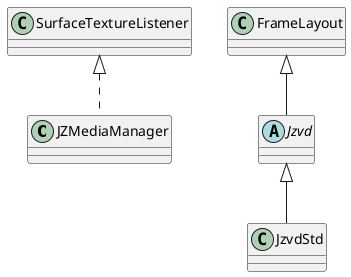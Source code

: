 @startuml
class JZMediaManager

SurfaceTextureListener <|.. JZMediaManager

abstract class Jzvd
FrameLayout <|-- Jzvd
Jzvd <|-- JzvdStd

@enduml